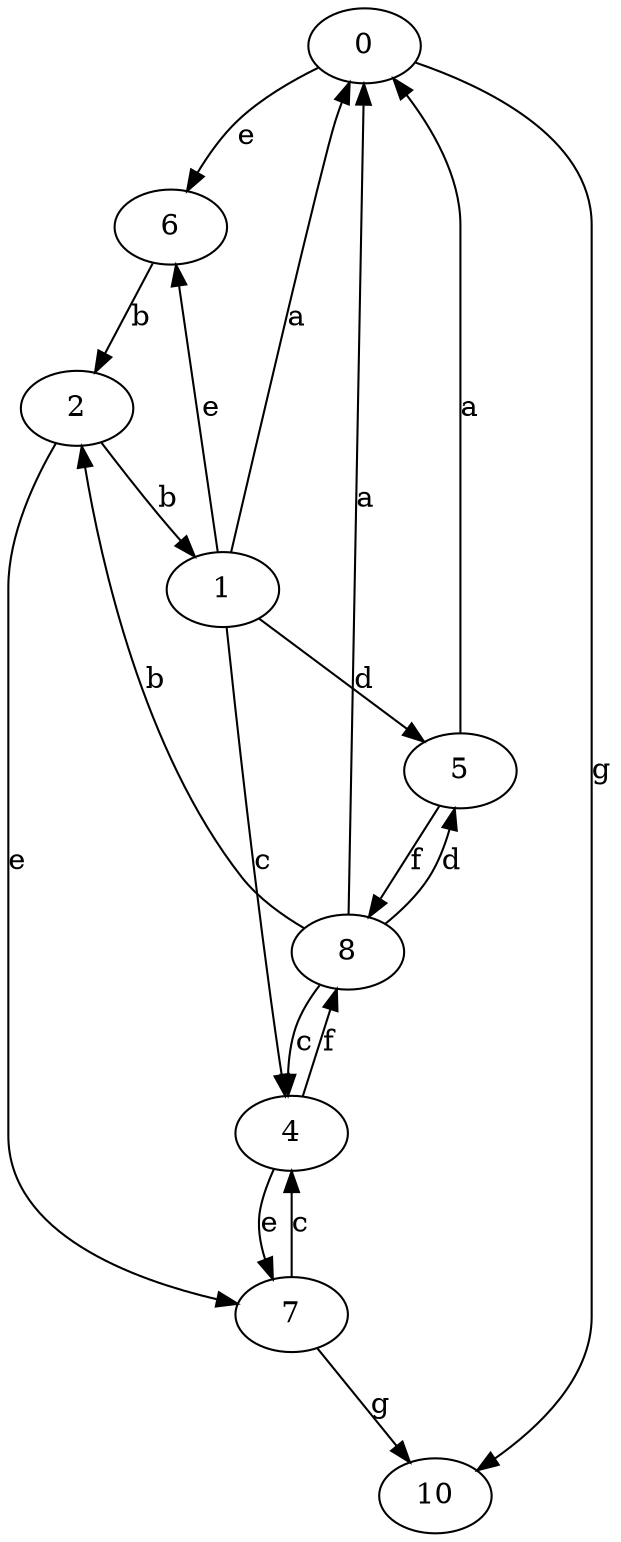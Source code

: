 strict digraph  {
0;
1;
2;
4;
5;
6;
7;
8;
10;
0 -> 6  [label=e];
0 -> 10  [label=g];
1 -> 0  [label=a];
1 -> 4  [label=c];
1 -> 5  [label=d];
1 -> 6  [label=e];
2 -> 1  [label=b];
2 -> 7  [label=e];
4 -> 7  [label=e];
4 -> 8  [label=f];
5 -> 0  [label=a];
5 -> 8  [label=f];
6 -> 2  [label=b];
7 -> 4  [label=c];
7 -> 10  [label=g];
8 -> 0  [label=a];
8 -> 2  [label=b];
8 -> 4  [label=c];
8 -> 5  [label=d];
}
